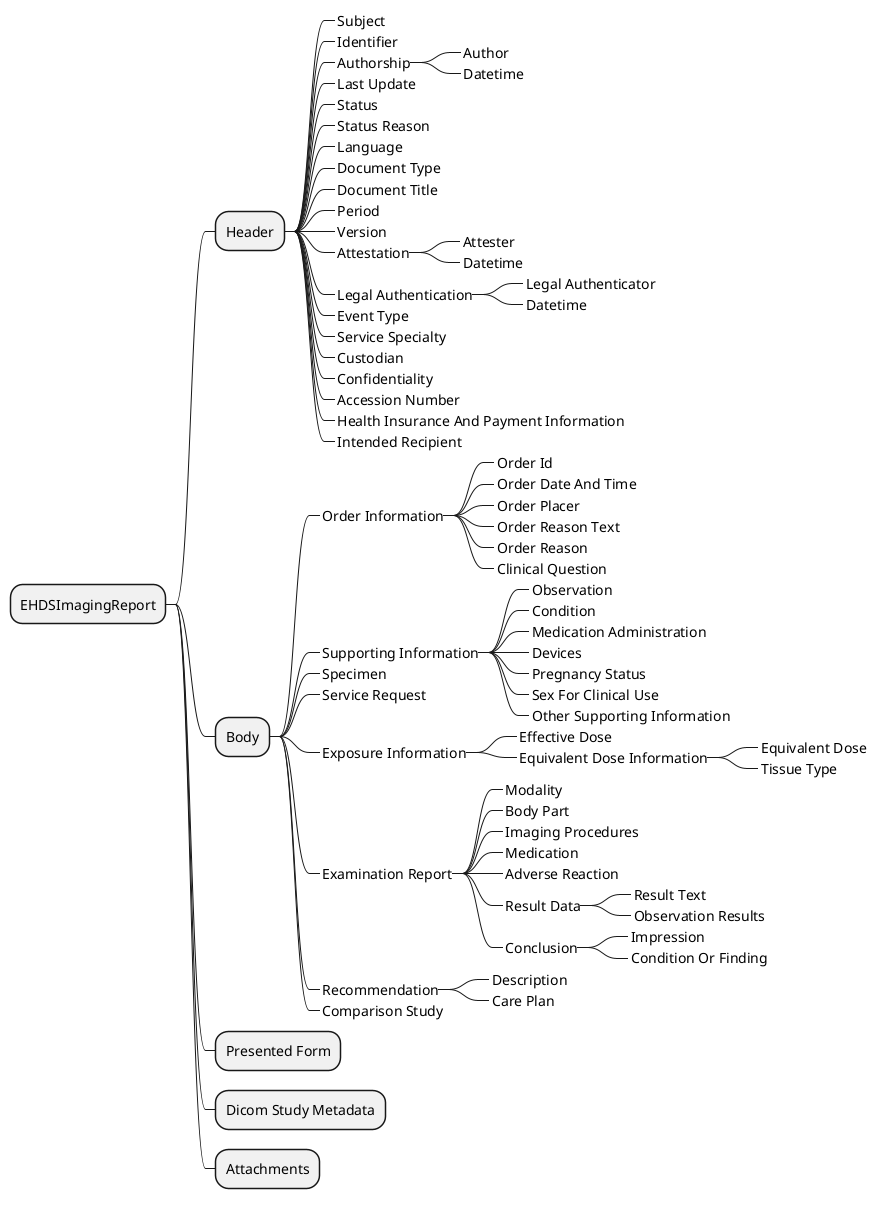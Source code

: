 @startmindmap
* EHDSImagingReport
** Header
***_ Subject
***_ Identifier
***_ Authorship
****_ Author
****_ Datetime
***_ Last Update
***_ Status
***_ Status Reason
***_ Language
***_ Document Type
***_ Document Title
***_ Period
***_ Version
***_ Attestation
****_ Attester
****_ Datetime
***_ Legal Authentication
****_ Legal Authenticator
****_ Datetime
***_ Event Type
***_ Service Specialty
***_ Custodian
***_ Confidentiality
***_ Accession Number
***_ Health Insurance And Payment Information
***_ Intended Recipient
** Body
***_ Order Information
****_ Order Id
****_ Order Date And Time
****_ Order Placer
****_ Order Reason Text
****_ Order Reason
****_ Clinical Question
***_ Supporting Information
****_ Observation
****_ Condition
****_ Medication Administration
****_ Devices
****_ Pregnancy Status
****_ Sex For Clinical Use
****_ Other Supporting Information
***_ Specimen
***_ Service Request
***_ Exposure Information
****_ Effective Dose
****_ Equivalent Dose Information
*****_ Equivalent Dose
*****_ Tissue Type
***_ Examination Report
****_ Modality
****_ Body Part
****_ Imaging Procedures
****_ Medication
****_ Adverse Reaction
****_ Result Data
*****_ Result Text
*****_ Observation Results
****_ Conclusion
*****_ Impression
*****_ Condition Or Finding
***_ Recommendation
****_ Description
****_ Care Plan
***_ Comparison Study
** Presented Form
** Dicom Study Metadata
** Attachments
@endmindmap